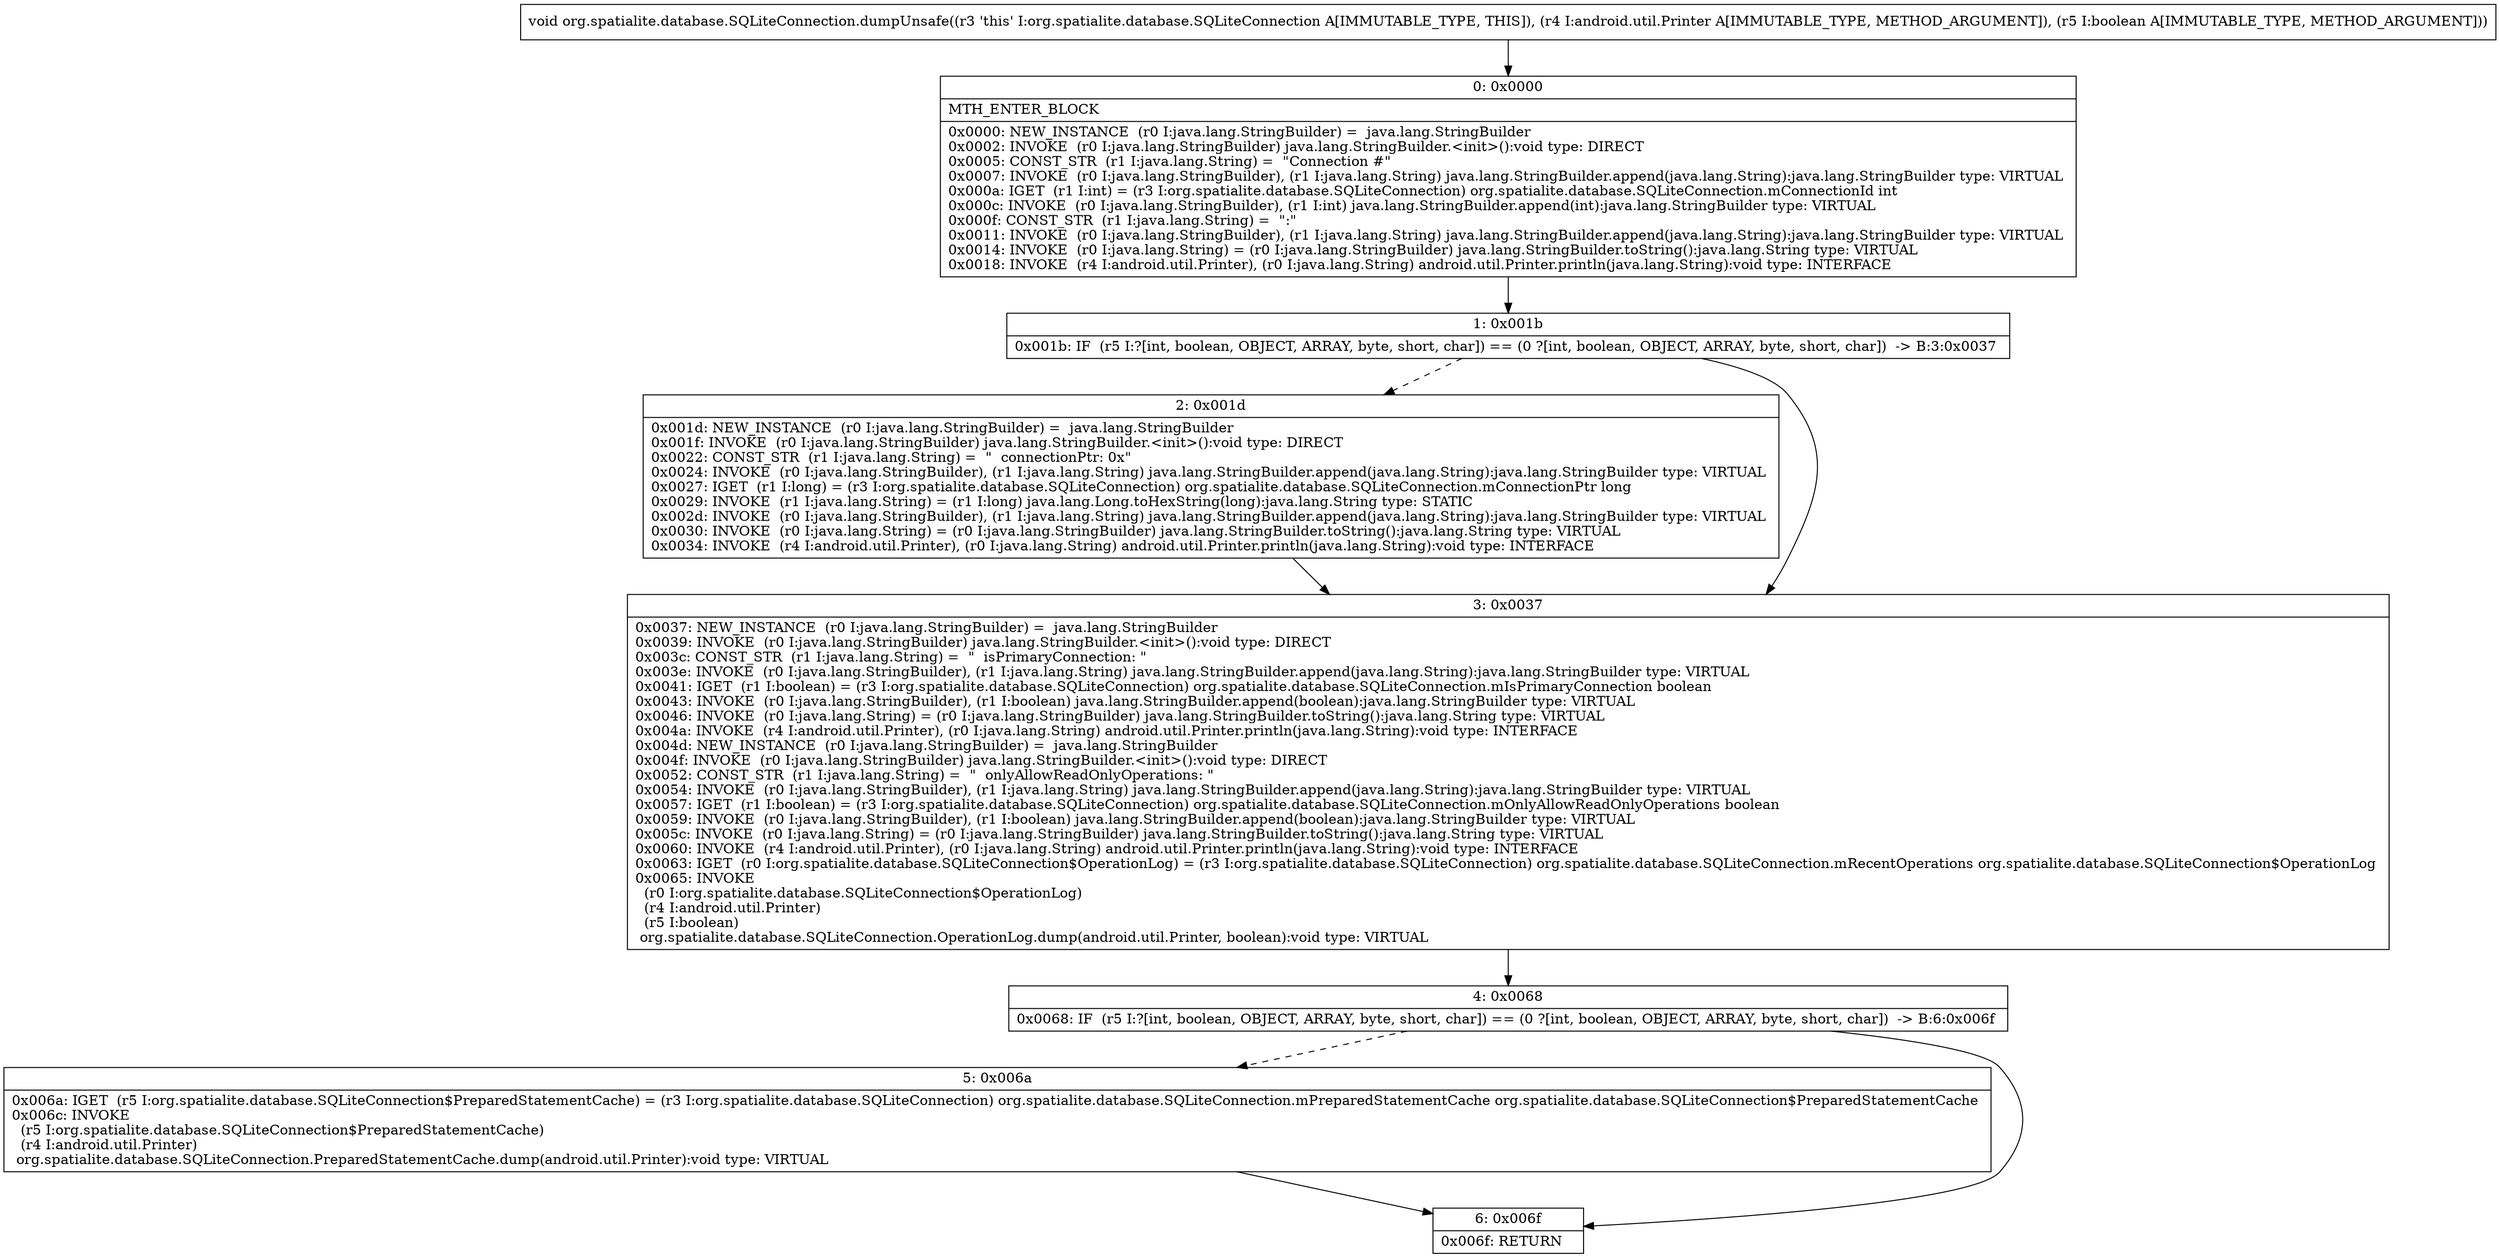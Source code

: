 digraph "CFG fororg.spatialite.database.SQLiteConnection.dumpUnsafe(Landroid\/util\/Printer;Z)V" {
Node_0 [shape=record,label="{0\:\ 0x0000|MTH_ENTER_BLOCK\l|0x0000: NEW_INSTANCE  (r0 I:java.lang.StringBuilder) =  java.lang.StringBuilder \l0x0002: INVOKE  (r0 I:java.lang.StringBuilder) java.lang.StringBuilder.\<init\>():void type: DIRECT \l0x0005: CONST_STR  (r1 I:java.lang.String) =  \"Connection #\" \l0x0007: INVOKE  (r0 I:java.lang.StringBuilder), (r1 I:java.lang.String) java.lang.StringBuilder.append(java.lang.String):java.lang.StringBuilder type: VIRTUAL \l0x000a: IGET  (r1 I:int) = (r3 I:org.spatialite.database.SQLiteConnection) org.spatialite.database.SQLiteConnection.mConnectionId int \l0x000c: INVOKE  (r0 I:java.lang.StringBuilder), (r1 I:int) java.lang.StringBuilder.append(int):java.lang.StringBuilder type: VIRTUAL \l0x000f: CONST_STR  (r1 I:java.lang.String) =  \":\" \l0x0011: INVOKE  (r0 I:java.lang.StringBuilder), (r1 I:java.lang.String) java.lang.StringBuilder.append(java.lang.String):java.lang.StringBuilder type: VIRTUAL \l0x0014: INVOKE  (r0 I:java.lang.String) = (r0 I:java.lang.StringBuilder) java.lang.StringBuilder.toString():java.lang.String type: VIRTUAL \l0x0018: INVOKE  (r4 I:android.util.Printer), (r0 I:java.lang.String) android.util.Printer.println(java.lang.String):void type: INTERFACE \l}"];
Node_1 [shape=record,label="{1\:\ 0x001b|0x001b: IF  (r5 I:?[int, boolean, OBJECT, ARRAY, byte, short, char]) == (0 ?[int, boolean, OBJECT, ARRAY, byte, short, char])  \-\> B:3:0x0037 \l}"];
Node_2 [shape=record,label="{2\:\ 0x001d|0x001d: NEW_INSTANCE  (r0 I:java.lang.StringBuilder) =  java.lang.StringBuilder \l0x001f: INVOKE  (r0 I:java.lang.StringBuilder) java.lang.StringBuilder.\<init\>():void type: DIRECT \l0x0022: CONST_STR  (r1 I:java.lang.String) =  \"  connectionPtr: 0x\" \l0x0024: INVOKE  (r0 I:java.lang.StringBuilder), (r1 I:java.lang.String) java.lang.StringBuilder.append(java.lang.String):java.lang.StringBuilder type: VIRTUAL \l0x0027: IGET  (r1 I:long) = (r3 I:org.spatialite.database.SQLiteConnection) org.spatialite.database.SQLiteConnection.mConnectionPtr long \l0x0029: INVOKE  (r1 I:java.lang.String) = (r1 I:long) java.lang.Long.toHexString(long):java.lang.String type: STATIC \l0x002d: INVOKE  (r0 I:java.lang.StringBuilder), (r1 I:java.lang.String) java.lang.StringBuilder.append(java.lang.String):java.lang.StringBuilder type: VIRTUAL \l0x0030: INVOKE  (r0 I:java.lang.String) = (r0 I:java.lang.StringBuilder) java.lang.StringBuilder.toString():java.lang.String type: VIRTUAL \l0x0034: INVOKE  (r4 I:android.util.Printer), (r0 I:java.lang.String) android.util.Printer.println(java.lang.String):void type: INTERFACE \l}"];
Node_3 [shape=record,label="{3\:\ 0x0037|0x0037: NEW_INSTANCE  (r0 I:java.lang.StringBuilder) =  java.lang.StringBuilder \l0x0039: INVOKE  (r0 I:java.lang.StringBuilder) java.lang.StringBuilder.\<init\>():void type: DIRECT \l0x003c: CONST_STR  (r1 I:java.lang.String) =  \"  isPrimaryConnection: \" \l0x003e: INVOKE  (r0 I:java.lang.StringBuilder), (r1 I:java.lang.String) java.lang.StringBuilder.append(java.lang.String):java.lang.StringBuilder type: VIRTUAL \l0x0041: IGET  (r1 I:boolean) = (r3 I:org.spatialite.database.SQLiteConnection) org.spatialite.database.SQLiteConnection.mIsPrimaryConnection boolean \l0x0043: INVOKE  (r0 I:java.lang.StringBuilder), (r1 I:boolean) java.lang.StringBuilder.append(boolean):java.lang.StringBuilder type: VIRTUAL \l0x0046: INVOKE  (r0 I:java.lang.String) = (r0 I:java.lang.StringBuilder) java.lang.StringBuilder.toString():java.lang.String type: VIRTUAL \l0x004a: INVOKE  (r4 I:android.util.Printer), (r0 I:java.lang.String) android.util.Printer.println(java.lang.String):void type: INTERFACE \l0x004d: NEW_INSTANCE  (r0 I:java.lang.StringBuilder) =  java.lang.StringBuilder \l0x004f: INVOKE  (r0 I:java.lang.StringBuilder) java.lang.StringBuilder.\<init\>():void type: DIRECT \l0x0052: CONST_STR  (r1 I:java.lang.String) =  \"  onlyAllowReadOnlyOperations: \" \l0x0054: INVOKE  (r0 I:java.lang.StringBuilder), (r1 I:java.lang.String) java.lang.StringBuilder.append(java.lang.String):java.lang.StringBuilder type: VIRTUAL \l0x0057: IGET  (r1 I:boolean) = (r3 I:org.spatialite.database.SQLiteConnection) org.spatialite.database.SQLiteConnection.mOnlyAllowReadOnlyOperations boolean \l0x0059: INVOKE  (r0 I:java.lang.StringBuilder), (r1 I:boolean) java.lang.StringBuilder.append(boolean):java.lang.StringBuilder type: VIRTUAL \l0x005c: INVOKE  (r0 I:java.lang.String) = (r0 I:java.lang.StringBuilder) java.lang.StringBuilder.toString():java.lang.String type: VIRTUAL \l0x0060: INVOKE  (r4 I:android.util.Printer), (r0 I:java.lang.String) android.util.Printer.println(java.lang.String):void type: INTERFACE \l0x0063: IGET  (r0 I:org.spatialite.database.SQLiteConnection$OperationLog) = (r3 I:org.spatialite.database.SQLiteConnection) org.spatialite.database.SQLiteConnection.mRecentOperations org.spatialite.database.SQLiteConnection$OperationLog \l0x0065: INVOKE  \l  (r0 I:org.spatialite.database.SQLiteConnection$OperationLog)\l  (r4 I:android.util.Printer)\l  (r5 I:boolean)\l org.spatialite.database.SQLiteConnection.OperationLog.dump(android.util.Printer, boolean):void type: VIRTUAL \l}"];
Node_4 [shape=record,label="{4\:\ 0x0068|0x0068: IF  (r5 I:?[int, boolean, OBJECT, ARRAY, byte, short, char]) == (0 ?[int, boolean, OBJECT, ARRAY, byte, short, char])  \-\> B:6:0x006f \l}"];
Node_5 [shape=record,label="{5\:\ 0x006a|0x006a: IGET  (r5 I:org.spatialite.database.SQLiteConnection$PreparedStatementCache) = (r3 I:org.spatialite.database.SQLiteConnection) org.spatialite.database.SQLiteConnection.mPreparedStatementCache org.spatialite.database.SQLiteConnection$PreparedStatementCache \l0x006c: INVOKE  \l  (r5 I:org.spatialite.database.SQLiteConnection$PreparedStatementCache)\l  (r4 I:android.util.Printer)\l org.spatialite.database.SQLiteConnection.PreparedStatementCache.dump(android.util.Printer):void type: VIRTUAL \l}"];
Node_6 [shape=record,label="{6\:\ 0x006f|0x006f: RETURN   \l}"];
MethodNode[shape=record,label="{void org.spatialite.database.SQLiteConnection.dumpUnsafe((r3 'this' I:org.spatialite.database.SQLiteConnection A[IMMUTABLE_TYPE, THIS]), (r4 I:android.util.Printer A[IMMUTABLE_TYPE, METHOD_ARGUMENT]), (r5 I:boolean A[IMMUTABLE_TYPE, METHOD_ARGUMENT])) }"];
MethodNode -> Node_0;
Node_0 -> Node_1;
Node_1 -> Node_2[style=dashed];
Node_1 -> Node_3;
Node_2 -> Node_3;
Node_3 -> Node_4;
Node_4 -> Node_5[style=dashed];
Node_4 -> Node_6;
Node_5 -> Node_6;
}


